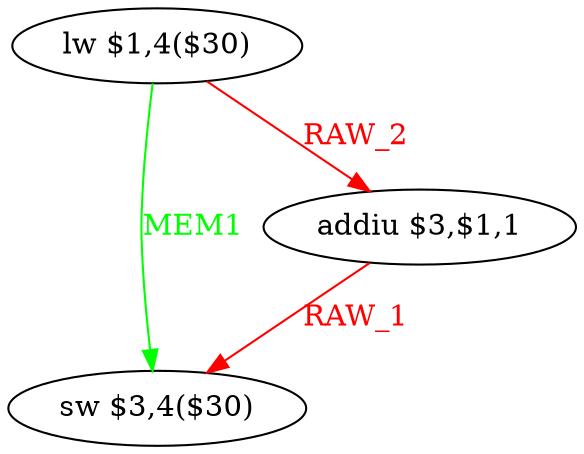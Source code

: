 digraph G1 {
node [shape = ellipse];
i0 [label = "lw $1,4($30)"] ;
i0 ->  i2 [color = green, fontcolor = green, label= "MEM1"];
i0 ->  i1 [color = red, fontcolor = red, label= "RAW_2"];
i2 [label = "sw $3,4($30)"] ;
i1 [label = "addiu $3,$1,1"] ;
i1 ->  i2 [color = red, fontcolor = red, label= "RAW_1"];
}

